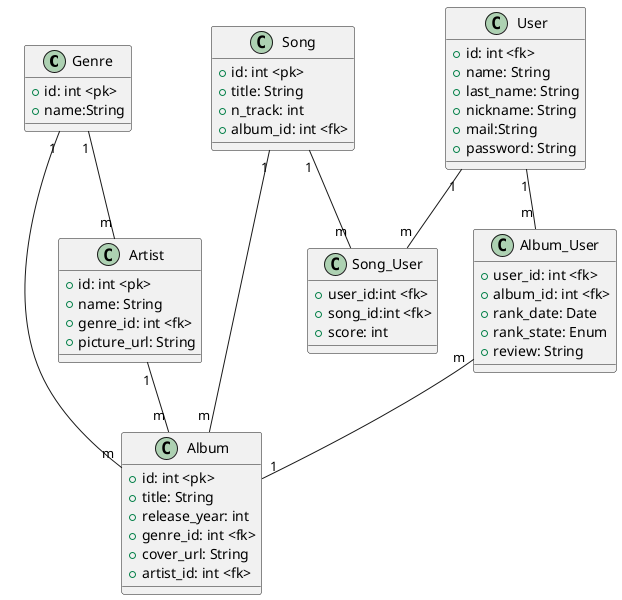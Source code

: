 @startuml

class Genre {
    +id: int <pk>
    +name:String
}

class Album {
    +id: int <pk>
    +title: String
    +release_year: int
    +genre_id: int <fk>
    +cover_url: String
    +artist_id: int <fk>
}

class Artist {
    +id: int <pk>
    +name: String
    +genre_id: int <fk>
    +picture_url: String
}

class Song {
    +id: int <pk>
    +title: String
    +n_track: int
    +album_id: int <fk>
}

class User{
    +id: int <fk>
    +name: String
    +last_name: String
    +nickname: String
    +mail:String
    +password: String
}

class Album_User{
    +user_id: int <fk>
    +album_id: int <fk>
    +rank_date: Date
    +rank_state: Enum
    +review: String
}

class Song_User{
    +user_id:int <fk>
    +song_id:int <fk>
    +score: int
}


Genre "1"--"m" Artist
Artist "1"--"m" Album
Genre "1"--"m" Album
Album_User "m"--"1" Album
User "1"--"m" Album_User
Song "1"--"m" Album
Song "1"--"m" Song_User
User "1"--"m" Song_User

@enduml